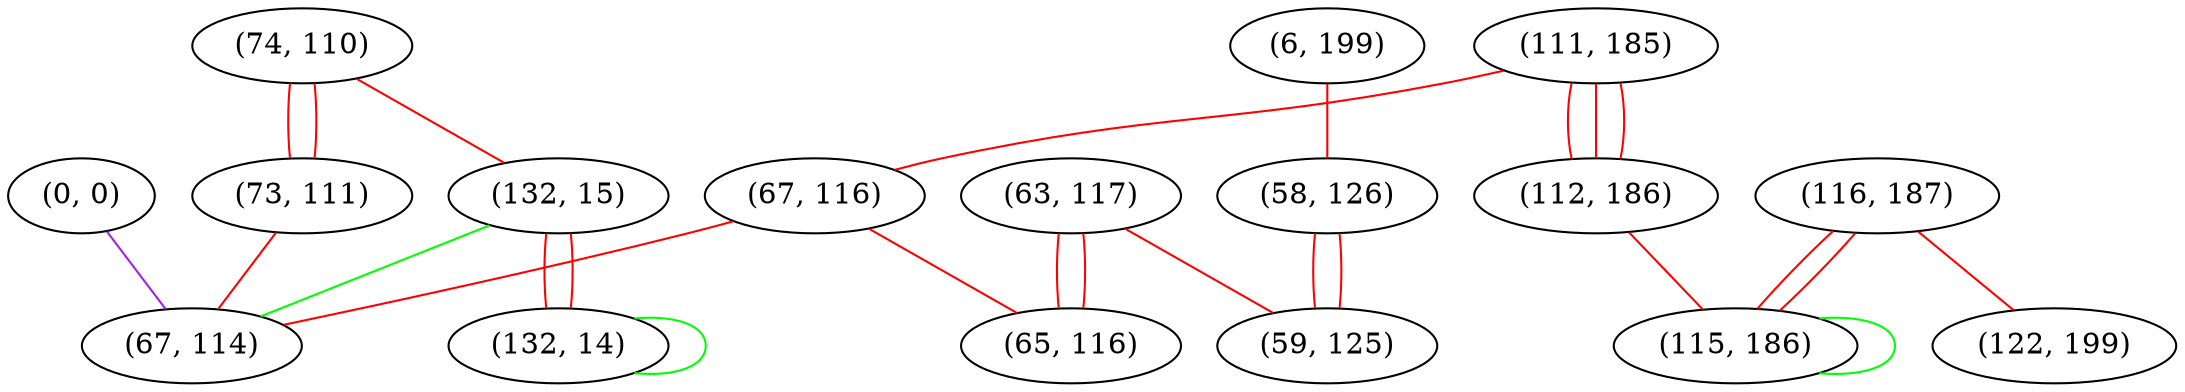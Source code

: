 graph "" {
"(0, 0)";
"(6, 199)";
"(116, 187)";
"(111, 185)";
"(74, 110)";
"(132, 15)";
"(73, 111)";
"(67, 116)";
"(132, 14)";
"(67, 114)";
"(58, 126)";
"(112, 186)";
"(122, 199)";
"(63, 117)";
"(115, 186)";
"(65, 116)";
"(59, 125)";
"(0, 0)" -- "(67, 114)"  [color=purple, key=0, weight=4];
"(6, 199)" -- "(58, 126)"  [color=red, key=0, weight=1];
"(116, 187)" -- "(122, 199)"  [color=red, key=0, weight=1];
"(116, 187)" -- "(115, 186)"  [color=red, key=0, weight=1];
"(116, 187)" -- "(115, 186)"  [color=red, key=1, weight=1];
"(111, 185)" -- "(67, 116)"  [color=red, key=0, weight=1];
"(111, 185)" -- "(112, 186)"  [color=red, key=0, weight=1];
"(111, 185)" -- "(112, 186)"  [color=red, key=1, weight=1];
"(111, 185)" -- "(112, 186)"  [color=red, key=2, weight=1];
"(74, 110)" -- "(132, 15)"  [color=red, key=0, weight=1];
"(74, 110)" -- "(73, 111)"  [color=red, key=0, weight=1];
"(74, 110)" -- "(73, 111)"  [color=red, key=1, weight=1];
"(132, 15)" -- "(67, 114)"  [color=green, key=0, weight=2];
"(132, 15)" -- "(132, 14)"  [color=red, key=0, weight=1];
"(132, 15)" -- "(132, 14)"  [color=red, key=1, weight=1];
"(73, 111)" -- "(67, 114)"  [color=red, key=0, weight=1];
"(67, 116)" -- "(67, 114)"  [color=red, key=0, weight=1];
"(67, 116)" -- "(65, 116)"  [color=red, key=0, weight=1];
"(132, 14)" -- "(132, 14)"  [color=green, key=0, weight=2];
"(58, 126)" -- "(59, 125)"  [color=red, key=0, weight=1];
"(58, 126)" -- "(59, 125)"  [color=red, key=1, weight=1];
"(112, 186)" -- "(115, 186)"  [color=red, key=0, weight=1];
"(63, 117)" -- "(65, 116)"  [color=red, key=0, weight=1];
"(63, 117)" -- "(65, 116)"  [color=red, key=1, weight=1];
"(63, 117)" -- "(59, 125)"  [color=red, key=0, weight=1];
"(115, 186)" -- "(115, 186)"  [color=green, key=0, weight=2];
}
